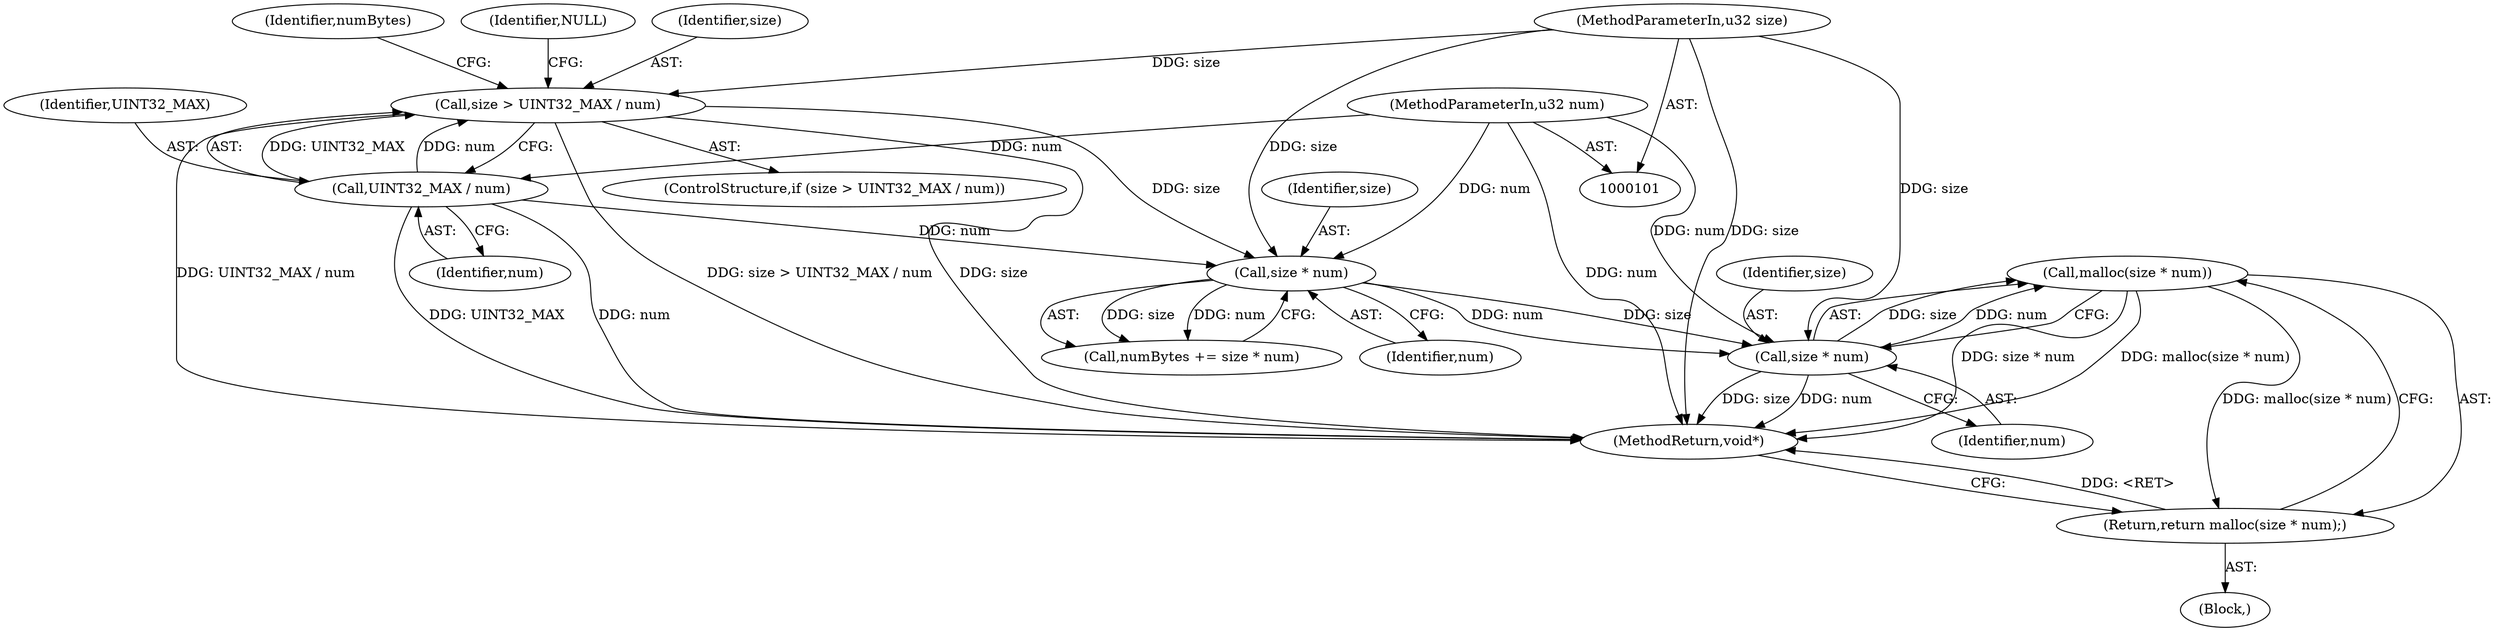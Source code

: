 digraph "0_Android_2b6f22dc64d456471a1dc6df09d515771d1427c8@API" {
"1000130" [label="(Call,malloc(size * num))"];
"1000131" [label="(Call,size * num)"];
"1000120" [label="(Call,size * num)"];
"1000106" [label="(Call,size > UINT32_MAX / num)"];
"1000102" [label="(MethodParameterIn,u32 size)"];
"1000108" [label="(Call,UINT32_MAX / num)"];
"1000103" [label="(MethodParameterIn,u32 num)"];
"1000129" [label="(Return,return malloc(size * num);)"];
"1000122" [label="(Identifier,num)"];
"1000109" [label="(Identifier,UINT32_MAX)"];
"1000131" [label="(Call,size * num)"];
"1000116" [label="(Identifier,numBytes)"];
"1000110" [label="(Identifier,num)"];
"1000105" [label="(ControlStructure,if (size > UINT32_MAX / num))"];
"1000133" [label="(Identifier,num)"];
"1000129" [label="(Return,return malloc(size * num);)"];
"1000118" [label="(Call,numBytes += size * num)"];
"1000104" [label="(Block,)"];
"1000130" [label="(Call,malloc(size * num))"];
"1000134" [label="(MethodReturn,void*)"];
"1000106" [label="(Call,size > UINT32_MAX / num)"];
"1000113" [label="(Identifier,NULL)"];
"1000121" [label="(Identifier,size)"];
"1000102" [label="(MethodParameterIn,u32 size)"];
"1000107" [label="(Identifier,size)"];
"1000120" [label="(Call,size * num)"];
"1000103" [label="(MethodParameterIn,u32 num)"];
"1000132" [label="(Identifier,size)"];
"1000108" [label="(Call,UINT32_MAX / num)"];
"1000130" -> "1000129"  [label="AST: "];
"1000130" -> "1000131"  [label="CFG: "];
"1000131" -> "1000130"  [label="AST: "];
"1000129" -> "1000130"  [label="CFG: "];
"1000130" -> "1000134"  [label="DDG: malloc(size * num)"];
"1000130" -> "1000134"  [label="DDG: size * num"];
"1000130" -> "1000129"  [label="DDG: malloc(size * num)"];
"1000131" -> "1000130"  [label="DDG: size"];
"1000131" -> "1000130"  [label="DDG: num"];
"1000131" -> "1000133"  [label="CFG: "];
"1000132" -> "1000131"  [label="AST: "];
"1000133" -> "1000131"  [label="AST: "];
"1000131" -> "1000134"  [label="DDG: size"];
"1000131" -> "1000134"  [label="DDG: num"];
"1000120" -> "1000131"  [label="DDG: size"];
"1000120" -> "1000131"  [label="DDG: num"];
"1000102" -> "1000131"  [label="DDG: size"];
"1000103" -> "1000131"  [label="DDG: num"];
"1000120" -> "1000118"  [label="AST: "];
"1000120" -> "1000122"  [label="CFG: "];
"1000121" -> "1000120"  [label="AST: "];
"1000122" -> "1000120"  [label="AST: "];
"1000118" -> "1000120"  [label="CFG: "];
"1000120" -> "1000118"  [label="DDG: size"];
"1000120" -> "1000118"  [label="DDG: num"];
"1000106" -> "1000120"  [label="DDG: size"];
"1000102" -> "1000120"  [label="DDG: size"];
"1000108" -> "1000120"  [label="DDG: num"];
"1000103" -> "1000120"  [label="DDG: num"];
"1000106" -> "1000105"  [label="AST: "];
"1000106" -> "1000108"  [label="CFG: "];
"1000107" -> "1000106"  [label="AST: "];
"1000108" -> "1000106"  [label="AST: "];
"1000113" -> "1000106"  [label="CFG: "];
"1000116" -> "1000106"  [label="CFG: "];
"1000106" -> "1000134"  [label="DDG: UINT32_MAX / num"];
"1000106" -> "1000134"  [label="DDG: size"];
"1000106" -> "1000134"  [label="DDG: size > UINT32_MAX / num"];
"1000102" -> "1000106"  [label="DDG: size"];
"1000108" -> "1000106"  [label="DDG: UINT32_MAX"];
"1000108" -> "1000106"  [label="DDG: num"];
"1000102" -> "1000101"  [label="AST: "];
"1000102" -> "1000134"  [label="DDG: size"];
"1000108" -> "1000110"  [label="CFG: "];
"1000109" -> "1000108"  [label="AST: "];
"1000110" -> "1000108"  [label="AST: "];
"1000108" -> "1000134"  [label="DDG: num"];
"1000108" -> "1000134"  [label="DDG: UINT32_MAX"];
"1000103" -> "1000108"  [label="DDG: num"];
"1000103" -> "1000101"  [label="AST: "];
"1000103" -> "1000134"  [label="DDG: num"];
"1000129" -> "1000104"  [label="AST: "];
"1000134" -> "1000129"  [label="CFG: "];
"1000129" -> "1000134"  [label="DDG: <RET>"];
}
